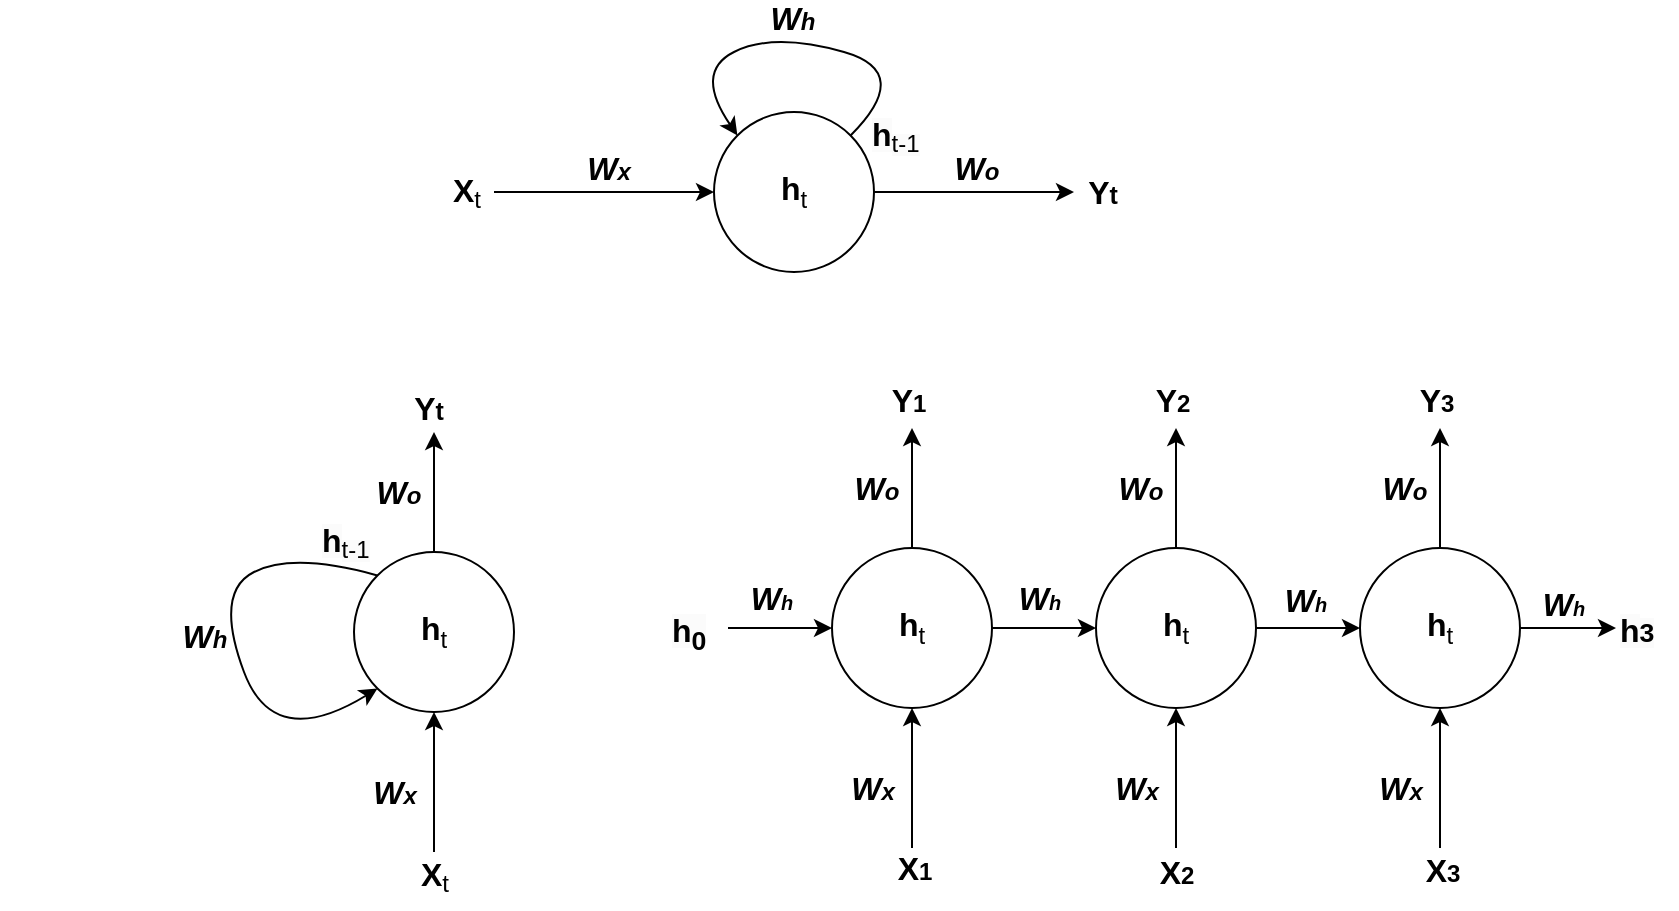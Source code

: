 <mxfile version="21.5.0" type="github">
  <diagram name="Page-1" id="NLrtFPsRYLi89kOF9EQY">
    <mxGraphModel dx="1644" dy="451" grid="1" gridSize="10" guides="1" tooltips="1" connect="1" arrows="1" fold="1" page="1" pageScale="1" pageWidth="850" pageHeight="1100" math="0" shadow="0">
      <root>
        <mxCell id="0" />
        <mxCell id="1" parent="0" />
        <mxCell id="yeGPA09dJD4qr3ePd7-E-1" value="&lt;span style=&quot;font-size: 16px;&quot;&gt;&lt;b&gt;h&lt;/b&gt;&lt;sub style=&quot;font-size: 12px;&quot;&gt;t&lt;/sub&gt;&lt;/span&gt;" style="ellipse;whiteSpace=wrap;html=1;aspect=fixed;" parent="1" vertex="1">
          <mxGeometry x="340" y="150" width="80" height="80" as="geometry" />
        </mxCell>
        <mxCell id="yeGPA09dJD4qr3ePd7-E-3" value="" style="endArrow=classic;html=1;rounded=0;entryX=0;entryY=0.5;entryDx=0;entryDy=0;" parent="1" target="yeGPA09dJD4qr3ePd7-E-1" edge="1">
          <mxGeometry width="50" height="50" relative="1" as="geometry">
            <mxPoint x="230" y="190" as="sourcePoint" />
            <mxPoint x="430" y="110" as="targetPoint" />
            <Array as="points">
              <mxPoint x="270" y="190" />
              <mxPoint x="250" y="190" />
            </Array>
          </mxGeometry>
        </mxCell>
        <mxCell id="yeGPA09dJD4qr3ePd7-E-4" value="&lt;b&gt;&lt;font style=&quot;font-size: 16px;&quot;&gt;X&lt;/font&gt;&lt;/b&gt;&lt;sub style=&quot;font-size: 12px;&quot;&gt;t&lt;/sub&gt;" style="edgeLabel;html=1;align=center;verticalAlign=middle;resizable=0;points=[];" parent="yeGPA09dJD4qr3ePd7-E-3" vertex="1" connectable="0">
          <mxGeometry x="0.152" y="16" relative="1" as="geometry">
            <mxPoint x="-61" y="16" as="offset" />
          </mxGeometry>
        </mxCell>
        <mxCell id="yeGPA09dJD4qr3ePd7-E-5" value="&lt;b style=&quot;border-color: var(--border-color); color: rgb(0, 0, 0); font-family: Helvetica; font-size: 16px; font-style: normal; font-variant-ligatures: normal; font-variant-caps: normal; letter-spacing: normal; orphans: 2; text-align: center; text-indent: 0px; text-transform: none; widows: 2; word-spacing: 0px; -webkit-text-stroke-width: 0px; background-color: rgb(251, 251, 251); text-decoration-thickness: initial; text-decoration-style: initial; text-decoration-color: initial;&quot;&gt;h&lt;/b&gt;&lt;sub style=&quot;border-color: var(--border-color); color: rgb(0, 0, 0); font-family: Helvetica; font-style: normal; font-variant-ligatures: normal; font-variant-caps: normal; font-weight: 400; letter-spacing: normal; orphans: 2; text-align: center; text-indent: 0px; text-transform: none; widows: 2; word-spacing: 0px; -webkit-text-stroke-width: 0px; background-color: rgb(251, 251, 251); text-decoration-thickness: initial; text-decoration-style: initial; text-decoration-color: initial;&quot;&gt;&lt;font style=&quot;font-size: 12px;&quot;&gt;t-1&lt;/font&gt;&lt;/sub&gt;" style="text;whiteSpace=wrap;html=1;" parent="1" vertex="1">
          <mxGeometry x="417" y="145" width="30" height="30" as="geometry" />
        </mxCell>
        <mxCell id="yeGPA09dJD4qr3ePd7-E-6" value="" style="endArrow=classic;html=1;rounded=0;exitX=1;exitY=0.5;exitDx=0;exitDy=0;" parent="1" source="yeGPA09dJD4qr3ePd7-E-1" edge="1">
          <mxGeometry width="50" height="50" relative="1" as="geometry">
            <mxPoint x="520" y="220" as="sourcePoint" />
            <mxPoint x="520" y="190" as="targetPoint" />
            <Array as="points" />
          </mxGeometry>
        </mxCell>
        <mxCell id="yeGPA09dJD4qr3ePd7-E-9" value="&lt;span style=&quot;vertical-align: sub;&quot;&gt;&lt;b style=&quot;&quot;&gt;&lt;span style=&quot;font-size: 16px;&quot;&gt;Y&lt;/span&gt;&lt;span style=&quot;font-size: 12.5px;&quot;&gt;t&lt;/span&gt;&lt;/b&gt;&lt;/span&gt;" style="edgeLabel;html=1;align=center;verticalAlign=middle;resizable=0;points=[];" parent="1" vertex="1" connectable="0">
          <mxGeometry x="320.001" y="200.0" as="geometry">
            <mxPoint x="214" y="-10" as="offset" />
          </mxGeometry>
        </mxCell>
        <mxCell id="yeGPA09dJD4qr3ePd7-E-10" value="" style="curved=1;endArrow=classic;html=1;rounded=0;exitX=1;exitY=0;exitDx=0;exitDy=0;entryX=0;entryY=0;entryDx=0;entryDy=0;" parent="1" source="yeGPA09dJD4qr3ePd7-E-1" target="yeGPA09dJD4qr3ePd7-E-1" edge="1">
          <mxGeometry width="50" height="50" relative="1" as="geometry">
            <mxPoint x="220" y="160" as="sourcePoint" />
            <mxPoint x="270" y="110" as="targetPoint" />
            <Array as="points">
              <mxPoint x="440" y="130" />
              <mxPoint x="370" y="110" />
              <mxPoint x="330" y="130" />
            </Array>
          </mxGeometry>
        </mxCell>
        <mxCell id="yeGPA09dJD4qr3ePd7-E-11" value="&lt;sub style=&quot;&quot;&gt;&lt;b style=&quot;&quot;&gt;&lt;i&gt;&lt;span style=&quot;font-size: 16px;&quot;&gt;W&lt;/span&gt;&lt;span style=&quot;font-size: 12px;&quot;&gt;x&lt;/span&gt;&lt;/i&gt;&lt;/b&gt;&lt;/sub&gt;" style="edgeLabel;html=1;align=center;verticalAlign=middle;resizable=0;points=[];" parent="1" vertex="1" connectable="0">
          <mxGeometry x="223.207" y="198.0" as="geometry">
            <mxPoint x="64" y="-20" as="offset" />
          </mxGeometry>
        </mxCell>
        <mxCell id="yeGPA09dJD4qr3ePd7-E-12" value="&lt;sub style=&quot;&quot;&gt;&lt;b style=&quot;&quot;&gt;&lt;i&gt;&lt;span style=&quot;font-size: 16px;&quot;&gt;W&lt;/span&gt;&lt;span style=&quot;font-size: 12px;&quot;&gt;o&lt;/span&gt;&lt;/i&gt;&lt;/b&gt;&lt;/sub&gt;" style="edgeLabel;html=1;align=center;verticalAlign=middle;resizable=0;points=[];" parent="1" vertex="1" connectable="0">
          <mxGeometry x="406.997" y="198.0" as="geometry">
            <mxPoint x="64" y="-20" as="offset" />
          </mxGeometry>
        </mxCell>
        <mxCell id="yeGPA09dJD4qr3ePd7-E-13" value="&lt;sub style=&quot;&quot;&gt;&lt;b style=&quot;&quot;&gt;&lt;i&gt;&lt;span style=&quot;font-size: 16px;&quot;&gt;W&lt;/span&gt;&lt;span style=&quot;font-size: 12px;&quot;&gt;h&lt;/span&gt;&lt;/i&gt;&lt;/b&gt;&lt;/sub&gt;" style="edgeLabel;html=1;align=center;verticalAlign=middle;resizable=0;points=[];" parent="1" vertex="1" connectable="0">
          <mxGeometry x="314.997" y="123.0" as="geometry">
            <mxPoint x="64" y="-20" as="offset" />
          </mxGeometry>
        </mxCell>
        <mxCell id="NeNG-d02GM8CZWVQfQ4p-1" value="&lt;span style=&quot;font-size: 16px;&quot;&gt;&lt;b&gt;h&lt;/b&gt;&lt;sub style=&quot;font-size: 12px;&quot;&gt;t&lt;/sub&gt;&lt;/span&gt;" style="ellipse;whiteSpace=wrap;html=1;aspect=fixed;" vertex="1" parent="1">
          <mxGeometry x="160" y="370" width="80" height="80" as="geometry" />
        </mxCell>
        <mxCell id="NeNG-d02GM8CZWVQfQ4p-4" value="&lt;b style=&quot;border-color: var(--border-color); color: rgb(0, 0, 0); font-family: Helvetica; font-size: 16px; font-style: normal; font-variant-ligatures: normal; font-variant-caps: normal; letter-spacing: normal; orphans: 2; text-align: center; text-indent: 0px; text-transform: none; widows: 2; word-spacing: 0px; -webkit-text-stroke-width: 0px; background-color: rgb(251, 251, 251); text-decoration-thickness: initial; text-decoration-style: initial; text-decoration-color: initial;&quot;&gt;h&lt;/b&gt;&lt;sub style=&quot;border-color: var(--border-color); color: rgb(0, 0, 0); font-family: Helvetica; font-style: normal; font-variant-ligatures: normal; font-variant-caps: normal; font-weight: 400; letter-spacing: normal; orphans: 2; text-align: center; text-indent: 0px; text-transform: none; widows: 2; word-spacing: 0px; -webkit-text-stroke-width: 0px; background-color: rgb(251, 251, 251); text-decoration-thickness: initial; text-decoration-style: initial; text-decoration-color: initial;&quot;&gt;&lt;font style=&quot;font-size: 12px;&quot;&gt;t-1&lt;/font&gt;&lt;/sub&gt;" style="text;whiteSpace=wrap;html=1;" vertex="1" parent="1">
          <mxGeometry x="142" y="348" width="30" height="30" as="geometry" />
        </mxCell>
        <mxCell id="NeNG-d02GM8CZWVQfQ4p-5" value="" style="endArrow=classic;html=1;rounded=0;exitX=0.5;exitY=0;exitDx=0;exitDy=0;" edge="1" parent="1" source="NeNG-d02GM8CZWVQfQ4p-1">
          <mxGeometry width="50" height="50" relative="1" as="geometry">
            <mxPoint x="340" y="440" as="sourcePoint" />
            <mxPoint x="200" y="310" as="targetPoint" />
            <Array as="points" />
          </mxGeometry>
        </mxCell>
        <mxCell id="NeNG-d02GM8CZWVQfQ4p-6" value="&lt;span style=&quot;vertical-align: sub;&quot;&gt;&lt;b style=&quot;&quot;&gt;&lt;span style=&quot;font-size: 16px;&quot;&gt;Y&lt;/span&gt;&lt;span style=&quot;font-size: 12.5px;&quot;&gt;t&lt;/span&gt;&lt;/b&gt;&lt;/span&gt;" style="edgeLabel;html=1;align=center;verticalAlign=middle;resizable=0;points=[];" vertex="1" connectable="0" parent="1">
          <mxGeometry x="-16.999" y="308.0" as="geometry">
            <mxPoint x="214" y="-10" as="offset" />
          </mxGeometry>
        </mxCell>
        <mxCell id="NeNG-d02GM8CZWVQfQ4p-7" value="" style="curved=1;endArrow=classic;html=1;rounded=0;exitX=0;exitY=0;exitDx=0;exitDy=0;entryX=0;entryY=1;entryDx=0;entryDy=0;" edge="1" parent="1" source="NeNG-d02GM8CZWVQfQ4p-1" target="NeNG-d02GM8CZWVQfQ4p-1">
          <mxGeometry width="50" height="50" relative="1" as="geometry">
            <mxPoint x="40" y="380" as="sourcePoint" />
            <mxPoint x="90" y="330" as="targetPoint" />
            <Array as="points">
              <mxPoint x="130" y="370" />
              <mxPoint x="90" y="390" />
              <mxPoint x="120" y="470" />
            </Array>
          </mxGeometry>
        </mxCell>
        <mxCell id="NeNG-d02GM8CZWVQfQ4p-8" value="&lt;sub style=&quot;&quot;&gt;&lt;b style=&quot;&quot;&gt;&lt;i&gt;&lt;span style=&quot;font-size: 16px;&quot;&gt;W&lt;/span&gt;&lt;span style=&quot;font-size: 12px;&quot;&gt;x&lt;/span&gt;&lt;/i&gt;&lt;/b&gt;&lt;/sub&gt;" style="edgeLabel;html=1;align=center;verticalAlign=middle;resizable=0;points=[];" vertex="1" connectable="0" parent="1">
          <mxGeometry x="115.997" y="510.0" as="geometry">
            <mxPoint x="64" y="-20" as="offset" />
          </mxGeometry>
        </mxCell>
        <mxCell id="NeNG-d02GM8CZWVQfQ4p-9" value="&lt;sub style=&quot;&quot;&gt;&lt;b style=&quot;&quot;&gt;&lt;i&gt;&lt;span style=&quot;font-size: 16px;&quot;&gt;W&lt;/span&gt;&lt;span style=&quot;font-size: 12px;&quot;&gt;o&lt;/span&gt;&lt;/i&gt;&lt;/b&gt;&lt;/sub&gt;" style="edgeLabel;html=1;align=center;verticalAlign=middle;resizable=0;points=[];" vertex="1" connectable="0" parent="1">
          <mxGeometry x="117.997" y="360.0" as="geometry">
            <mxPoint x="64" y="-20" as="offset" />
          </mxGeometry>
        </mxCell>
        <mxCell id="NeNG-d02GM8CZWVQfQ4p-10" value="&lt;sub style=&quot;&quot;&gt;&lt;b style=&quot;&quot;&gt;&lt;i&gt;&lt;span style=&quot;font-size: 16px;&quot;&gt;W&lt;/span&gt;&lt;span style=&quot;font-size: 12px;&quot;&gt;h&lt;/span&gt;&lt;/i&gt;&lt;/b&gt;&lt;/sub&gt;" style="edgeLabel;html=1;align=center;verticalAlign=middle;resizable=0;points=[];" vertex="1" connectable="0" parent="1">
          <mxGeometry x="20.997" y="432.0" as="geometry">
            <mxPoint x="64" y="-20" as="offset" />
          </mxGeometry>
        </mxCell>
        <mxCell id="NeNG-d02GM8CZWVQfQ4p-11" value="" style="endArrow=classic;html=1;rounded=0;entryX=0.5;entryY=1;entryDx=0;entryDy=0;" edge="1" parent="1" target="NeNG-d02GM8CZWVQfQ4p-1">
          <mxGeometry width="50" height="50" relative="1" as="geometry">
            <mxPoint x="200" y="520" as="sourcePoint" />
            <mxPoint x="363" y="340" as="targetPoint" />
          </mxGeometry>
        </mxCell>
        <mxCell id="NeNG-d02GM8CZWVQfQ4p-12" value="&lt;b&gt;&lt;font style=&quot;font-size: 16px;&quot;&gt;X&lt;/font&gt;&lt;/b&gt;&lt;sub style=&quot;font-size: 12px;&quot;&gt;t&lt;/sub&gt;" style="edgeLabel;html=1;align=center;verticalAlign=middle;resizable=0;points=[];" vertex="1" connectable="0" parent="1">
          <mxGeometry x="200" y="532" as="geometry" />
        </mxCell>
        <mxCell id="NeNG-d02GM8CZWVQfQ4p-15" value="&lt;span style=&quot;font-size: 16px;&quot;&gt;&lt;b&gt;h&lt;/b&gt;&lt;sub style=&quot;font-size: 12px;&quot;&gt;t&lt;/sub&gt;&lt;/span&gt;" style="ellipse;whiteSpace=wrap;html=1;aspect=fixed;" vertex="1" parent="1">
          <mxGeometry x="399" y="368" width="80" height="80" as="geometry" />
        </mxCell>
        <mxCell id="NeNG-d02GM8CZWVQfQ4p-16" value="&lt;b style=&quot;border-color: var(--border-color); color: rgb(0, 0, 0); font-family: Helvetica; font-size: 16px; font-style: normal; font-variant-ligatures: normal; font-variant-caps: normal; letter-spacing: normal; orphans: 2; text-align: center; text-indent: 0px; text-transform: none; widows: 2; word-spacing: 0px; -webkit-text-stroke-width: 0px; background-color: rgb(251, 251, 251); text-decoration-thickness: initial; text-decoration-style: initial; text-decoration-color: initial;&quot;&gt;h&lt;sub&gt;0&lt;/sub&gt;&lt;/b&gt;" style="text;whiteSpace=wrap;html=1;" vertex="1" parent="1">
          <mxGeometry x="317" y="393" width="30" height="30" as="geometry" />
        </mxCell>
        <mxCell id="NeNG-d02GM8CZWVQfQ4p-17" value="" style="endArrow=classic;html=1;rounded=0;exitX=0.5;exitY=0;exitDx=0;exitDy=0;" edge="1" parent="1" source="NeNG-d02GM8CZWVQfQ4p-15">
          <mxGeometry width="50" height="50" relative="1" as="geometry">
            <mxPoint x="579" y="438" as="sourcePoint" />
            <mxPoint x="439" y="308" as="targetPoint" />
            <Array as="points" />
          </mxGeometry>
        </mxCell>
        <mxCell id="NeNG-d02GM8CZWVQfQ4p-19" value="&lt;sub style=&quot;&quot;&gt;&lt;b style=&quot;&quot;&gt;&lt;i&gt;&lt;span style=&quot;font-size: 16px;&quot;&gt;W&lt;/span&gt;&lt;span style=&quot;font-size: 12px;&quot;&gt;x&lt;/span&gt;&lt;/i&gt;&lt;/b&gt;&lt;/sub&gt;" style="edgeLabel;html=1;align=center;verticalAlign=middle;resizable=0;points=[];" vertex="1" connectable="0" parent="1">
          <mxGeometry x="354.997" y="508" as="geometry">
            <mxPoint x="64" y="-20" as="offset" />
          </mxGeometry>
        </mxCell>
        <mxCell id="NeNG-d02GM8CZWVQfQ4p-20" value="&lt;sub style=&quot;&quot;&gt;&lt;b style=&quot;&quot;&gt;&lt;i&gt;&lt;span style=&quot;font-size: 16px;&quot;&gt;W&lt;/span&gt;&lt;span style=&quot;font-size: 12px;&quot;&gt;o&lt;/span&gt;&lt;/i&gt;&lt;/b&gt;&lt;/sub&gt;" style="edgeLabel;html=1;align=center;verticalAlign=middle;resizable=0;points=[];" vertex="1" connectable="0" parent="1">
          <mxGeometry x="356.997" y="358.0" as="geometry">
            <mxPoint x="64" y="-20" as="offset" />
          </mxGeometry>
        </mxCell>
        <mxCell id="NeNG-d02GM8CZWVQfQ4p-22" value="" style="endArrow=classic;html=1;rounded=0;entryX=0.5;entryY=1;entryDx=0;entryDy=0;" edge="1" parent="1" target="NeNG-d02GM8CZWVQfQ4p-15">
          <mxGeometry width="50" height="50" relative="1" as="geometry">
            <mxPoint x="439" y="518" as="sourcePoint" />
            <mxPoint x="602" y="338" as="targetPoint" />
          </mxGeometry>
        </mxCell>
        <mxCell id="NeNG-d02GM8CZWVQfQ4p-23" value="&lt;b&gt;&lt;font style=&quot;font-size: 16px;&quot;&gt;X&lt;/font&gt;&lt;font style=&quot;font-size: 12px;&quot;&gt;1&lt;/font&gt;&lt;/b&gt;" style="edgeLabel;html=1;align=center;verticalAlign=middle;resizable=0;points=[];" vertex="1" connectable="0" parent="1">
          <mxGeometry x="447" y="532" as="geometry">
            <mxPoint x="-7" y="-4" as="offset" />
          </mxGeometry>
        </mxCell>
        <mxCell id="NeNG-d02GM8CZWVQfQ4p-24" value="" style="endArrow=classic;html=1;rounded=0;entryX=0;entryY=0.5;entryDx=0;entryDy=0;exitX=1;exitY=0.5;exitDx=0;exitDy=0;" edge="1" parent="1" source="NeNG-d02GM8CZWVQfQ4p-16" target="NeNG-d02GM8CZWVQfQ4p-15">
          <mxGeometry width="50" height="50" relative="1" as="geometry">
            <mxPoint x="330" y="410" as="sourcePoint" />
            <mxPoint x="430" y="340" as="targetPoint" />
          </mxGeometry>
        </mxCell>
        <mxCell id="NeNG-d02GM8CZWVQfQ4p-25" value="&lt;b&gt;&lt;font style=&quot;font-size: 16px;&quot;&gt;Y&lt;/font&gt;&lt;font style=&quot;font-size: 12px;&quot;&gt;1&lt;/font&gt;&lt;/b&gt;" style="edgeLabel;html=1;align=center;verticalAlign=middle;resizable=0;points=[];" vertex="1" connectable="0" parent="1">
          <mxGeometry x="453" y="548" as="geometry">
            <mxPoint x="-16" y="-254" as="offset" />
          </mxGeometry>
        </mxCell>
        <mxCell id="NeNG-d02GM8CZWVQfQ4p-27" value="&lt;span style=&quot;font-size: 16px;&quot;&gt;&lt;b&gt;h&lt;/b&gt;&lt;sub style=&quot;font-size: 12px;&quot;&gt;t&lt;/sub&gt;&lt;/span&gt;" style="ellipse;whiteSpace=wrap;html=1;aspect=fixed;" vertex="1" parent="1">
          <mxGeometry x="531" y="368" width="80" height="80" as="geometry" />
        </mxCell>
        <mxCell id="NeNG-d02GM8CZWVQfQ4p-28" value="" style="endArrow=classic;html=1;rounded=0;exitX=0.5;exitY=0;exitDx=0;exitDy=0;" edge="1" parent="1" source="NeNG-d02GM8CZWVQfQ4p-27">
          <mxGeometry width="50" height="50" relative="1" as="geometry">
            <mxPoint x="711" y="438" as="sourcePoint" />
            <mxPoint x="571" y="308" as="targetPoint" />
            <Array as="points" />
          </mxGeometry>
        </mxCell>
        <mxCell id="NeNG-d02GM8CZWVQfQ4p-29" value="&lt;sub style=&quot;&quot;&gt;&lt;b style=&quot;&quot;&gt;&lt;i&gt;&lt;span style=&quot;font-size: 16px;&quot;&gt;W&lt;/span&gt;&lt;span style=&quot;font-size: 12px;&quot;&gt;x&lt;/span&gt;&lt;/i&gt;&lt;/b&gt;&lt;/sub&gt;" style="edgeLabel;html=1;align=center;verticalAlign=middle;resizable=0;points=[];" vertex="1" connectable="0" parent="1">
          <mxGeometry x="486.997" y="508" as="geometry">
            <mxPoint x="64" y="-20" as="offset" />
          </mxGeometry>
        </mxCell>
        <mxCell id="NeNG-d02GM8CZWVQfQ4p-30" value="&lt;sub style=&quot;&quot;&gt;&lt;b style=&quot;&quot;&gt;&lt;i&gt;&lt;span style=&quot;font-size: 16px;&quot;&gt;W&lt;/span&gt;&lt;span style=&quot;font-size: 12px;&quot;&gt;o&lt;/span&gt;&lt;/i&gt;&lt;/b&gt;&lt;/sub&gt;" style="edgeLabel;html=1;align=center;verticalAlign=middle;resizable=0;points=[];" vertex="1" connectable="0" parent="1">
          <mxGeometry x="488.997" y="358.0" as="geometry">
            <mxPoint x="64" y="-20" as="offset" />
          </mxGeometry>
        </mxCell>
        <mxCell id="NeNG-d02GM8CZWVQfQ4p-31" value="" style="endArrow=classic;html=1;rounded=0;entryX=0.5;entryY=1;entryDx=0;entryDy=0;" edge="1" parent="1" target="NeNG-d02GM8CZWVQfQ4p-27">
          <mxGeometry width="50" height="50" relative="1" as="geometry">
            <mxPoint x="571" y="518" as="sourcePoint" />
            <mxPoint x="734" y="338" as="targetPoint" />
          </mxGeometry>
        </mxCell>
        <mxCell id="NeNG-d02GM8CZWVQfQ4p-32" value="&lt;b&gt;&lt;font style=&quot;font-size: 16px;&quot;&gt;X&lt;/font&gt;&lt;font style=&quot;font-size: 12px;&quot;&gt;2&lt;/font&gt;&lt;/b&gt;" style="edgeLabel;html=1;align=center;verticalAlign=middle;resizable=0;points=[];" vertex="1" connectable="0" parent="1">
          <mxGeometry x="570" y="532" as="geometry">
            <mxPoint x="1" y="-2" as="offset" />
          </mxGeometry>
        </mxCell>
        <mxCell id="NeNG-d02GM8CZWVQfQ4p-33" value="" style="endArrow=classic;html=1;rounded=0;entryX=0;entryY=0.5;entryDx=0;entryDy=0;exitX=1;exitY=0.5;exitDx=0;exitDy=0;" edge="1" parent="1" target="NeNG-d02GM8CZWVQfQ4p-27">
          <mxGeometry width="50" height="50" relative="1" as="geometry">
            <mxPoint x="479" y="408" as="sourcePoint" />
            <mxPoint x="562" y="340" as="targetPoint" />
          </mxGeometry>
        </mxCell>
        <mxCell id="NeNG-d02GM8CZWVQfQ4p-34" value="&lt;b&gt;&lt;font style=&quot;font-size: 16px;&quot;&gt;Y&lt;/font&gt;&lt;font style=&quot;font-size: 12px;&quot;&gt;2&lt;/font&gt;&lt;/b&gt;" style="edgeLabel;html=1;align=center;verticalAlign=middle;resizable=0;points=[];" vertex="1" connectable="0" parent="1">
          <mxGeometry x="585" y="548" as="geometry">
            <mxPoint x="-16" y="-254" as="offset" />
          </mxGeometry>
        </mxCell>
        <mxCell id="NeNG-d02GM8CZWVQfQ4p-35" value="&lt;font style=&quot;&quot;&gt;&lt;b style=&quot;&quot;&gt;&lt;i style=&quot;&quot;&gt;&lt;span style=&quot;font-size: 16px;&quot;&gt;W&lt;/span&gt;&lt;span style=&quot;font-size: 10px;&quot;&gt;h&lt;/span&gt;&lt;/i&gt;&lt;/b&gt;&lt;/font&gt;" style="text;strokeColor=none;align=center;fillColor=none;html=1;verticalAlign=middle;whiteSpace=wrap;rounded=0;" vertex="1" parent="1">
          <mxGeometry x="339" y="378" width="60" height="30" as="geometry" />
        </mxCell>
        <mxCell id="NeNG-d02GM8CZWVQfQ4p-36" value="&lt;font style=&quot;&quot;&gt;&lt;b style=&quot;&quot;&gt;&lt;i style=&quot;&quot;&gt;&lt;span style=&quot;font-size: 16px;&quot;&gt;W&lt;/span&gt;&lt;span style=&quot;font-size: 10px;&quot;&gt;h&lt;/span&gt;&lt;/i&gt;&lt;/b&gt;&lt;/font&gt;" style="text;strokeColor=none;align=center;fillColor=none;html=1;verticalAlign=middle;whiteSpace=wrap;rounded=0;" vertex="1" parent="1">
          <mxGeometry x="473" y="378" width="60" height="30" as="geometry" />
        </mxCell>
        <mxCell id="NeNG-d02GM8CZWVQfQ4p-37" value="&lt;span style=&quot;font-size: 16px;&quot;&gt;&lt;b&gt;h&lt;/b&gt;&lt;sub style=&quot;font-size: 12px;&quot;&gt;t&lt;/sub&gt;&lt;/span&gt;" style="ellipse;whiteSpace=wrap;html=1;aspect=fixed;" vertex="1" parent="1">
          <mxGeometry x="663" y="368" width="80" height="80" as="geometry" />
        </mxCell>
        <mxCell id="NeNG-d02GM8CZWVQfQ4p-38" value="" style="endArrow=classic;html=1;rounded=0;exitX=0.5;exitY=0;exitDx=0;exitDy=0;" edge="1" parent="1" source="NeNG-d02GM8CZWVQfQ4p-37">
          <mxGeometry width="50" height="50" relative="1" as="geometry">
            <mxPoint x="843" y="438" as="sourcePoint" />
            <mxPoint x="703" y="308" as="targetPoint" />
            <Array as="points" />
          </mxGeometry>
        </mxCell>
        <mxCell id="NeNG-d02GM8CZWVQfQ4p-39" value="&lt;sub style=&quot;&quot;&gt;&lt;b style=&quot;&quot;&gt;&lt;i&gt;&lt;span style=&quot;font-size: 16px;&quot;&gt;W&lt;/span&gt;&lt;span style=&quot;font-size: 12px;&quot;&gt;x&lt;/span&gt;&lt;/i&gt;&lt;/b&gt;&lt;/sub&gt;" style="edgeLabel;html=1;align=center;verticalAlign=middle;resizable=0;points=[];" vertex="1" connectable="0" parent="1">
          <mxGeometry x="618.997" y="508" as="geometry">
            <mxPoint x="64" y="-20" as="offset" />
          </mxGeometry>
        </mxCell>
        <mxCell id="NeNG-d02GM8CZWVQfQ4p-40" value="&lt;sub style=&quot;&quot;&gt;&lt;b style=&quot;&quot;&gt;&lt;i&gt;&lt;span style=&quot;font-size: 16px;&quot;&gt;W&lt;/span&gt;&lt;span style=&quot;font-size: 12px;&quot;&gt;o&lt;/span&gt;&lt;/i&gt;&lt;/b&gt;&lt;/sub&gt;" style="edgeLabel;html=1;align=center;verticalAlign=middle;resizable=0;points=[];" vertex="1" connectable="0" parent="1">
          <mxGeometry x="620.997" y="358.0" as="geometry">
            <mxPoint x="64" y="-20" as="offset" />
          </mxGeometry>
        </mxCell>
        <mxCell id="NeNG-d02GM8CZWVQfQ4p-41" value="" style="endArrow=classic;html=1;rounded=0;entryX=0.5;entryY=1;entryDx=0;entryDy=0;" edge="1" parent="1" target="NeNG-d02GM8CZWVQfQ4p-37">
          <mxGeometry width="50" height="50" relative="1" as="geometry">
            <mxPoint x="703" y="518" as="sourcePoint" />
            <mxPoint x="866" y="338" as="targetPoint" />
          </mxGeometry>
        </mxCell>
        <mxCell id="NeNG-d02GM8CZWVQfQ4p-42" value="&lt;b&gt;&lt;font style=&quot;font-size: 16px;&quot;&gt;X&lt;/font&gt;&lt;font style=&quot;font-size: 12px;&quot;&gt;3&lt;/font&gt;&lt;/b&gt;" style="edgeLabel;html=1;align=center;verticalAlign=middle;resizable=0;points=[];" vertex="1" connectable="0" parent="1">
          <mxGeometry x="699" y="529" as="geometry">
            <mxPoint x="5" as="offset" />
          </mxGeometry>
        </mxCell>
        <mxCell id="NeNG-d02GM8CZWVQfQ4p-43" value="" style="endArrow=classic;html=1;rounded=0;entryX=0;entryY=0.5;entryDx=0;entryDy=0;exitX=1;exitY=0.5;exitDx=0;exitDy=0;" edge="1" parent="1" target="NeNG-d02GM8CZWVQfQ4p-37">
          <mxGeometry width="50" height="50" relative="1" as="geometry">
            <mxPoint x="611" y="408" as="sourcePoint" />
            <mxPoint x="694" y="340" as="targetPoint" />
          </mxGeometry>
        </mxCell>
        <mxCell id="NeNG-d02GM8CZWVQfQ4p-44" value="&lt;b&gt;&lt;font style=&quot;font-size: 16px;&quot;&gt;Y&lt;/font&gt;&lt;font style=&quot;font-size: 12px;&quot;&gt;3&lt;/font&gt;&lt;/b&gt;" style="edgeLabel;html=1;align=center;verticalAlign=middle;resizable=0;points=[];" vertex="1" connectable="0" parent="1">
          <mxGeometry x="717" y="548" as="geometry">
            <mxPoint x="-16" y="-254" as="offset" />
          </mxGeometry>
        </mxCell>
        <mxCell id="NeNG-d02GM8CZWVQfQ4p-45" value="&lt;font style=&quot;&quot;&gt;&lt;b style=&quot;&quot;&gt;&lt;i style=&quot;&quot;&gt;&lt;span style=&quot;font-size: 16px;&quot;&gt;W&lt;/span&gt;&lt;span style=&quot;font-size: 10px;&quot;&gt;h&lt;/span&gt;&lt;/i&gt;&lt;/b&gt;&lt;/font&gt;" style="text;strokeColor=none;align=center;fillColor=none;html=1;verticalAlign=middle;whiteSpace=wrap;rounded=0;" vertex="1" parent="1">
          <mxGeometry x="606" y="379" width="60" height="30" as="geometry" />
        </mxCell>
        <mxCell id="NeNG-d02GM8CZWVQfQ4p-47" value="" style="endArrow=classic;html=1;rounded=0;exitX=1;exitY=0.5;exitDx=0;exitDy=0;entryX=0;entryY=0.5;entryDx=0;entryDy=0;" edge="1" parent="1" source="NeNG-d02GM8CZWVQfQ4p-37" target="NeNG-d02GM8CZWVQfQ4p-48">
          <mxGeometry width="50" height="50" relative="1" as="geometry">
            <mxPoint x="550" y="390" as="sourcePoint" />
            <mxPoint x="790" y="400" as="targetPoint" />
          </mxGeometry>
        </mxCell>
        <mxCell id="NeNG-d02GM8CZWVQfQ4p-48" value="&lt;b style=&quot;border-color: var(--border-color); color: rgb(0, 0, 0); font-family: Helvetica; font-size: 16px; font-style: normal; font-variant-ligatures: normal; font-variant-caps: normal; letter-spacing: normal; orphans: 2; text-align: center; text-indent: 0px; text-transform: none; widows: 2; word-spacing: 0px; -webkit-text-stroke-width: 0px; background-color: rgb(251, 251, 251); text-decoration-thickness: initial; text-decoration-style: initial; text-decoration-color: initial;&quot;&gt;h&lt;/b&gt;&lt;b style=&quot;border-color: var(--border-color); color: rgb(0, 0, 0); font-family: Helvetica; font-style: normal; font-variant-ligatures: normal; font-variant-caps: normal; letter-spacing: normal; orphans: 2; text-align: center; text-indent: 0px; text-transform: none; widows: 2; word-spacing: 0px; -webkit-text-stroke-width: 0px; background-color: rgb(251, 251, 251); text-decoration-thickness: initial; text-decoration-style: initial; text-decoration-color: initial; font-size: 13.333px;&quot;&gt;3&lt;/b&gt;" style="text;whiteSpace=wrap;html=1;" vertex="1" parent="1">
          <mxGeometry x="791" y="393" width="30" height="30" as="geometry" />
        </mxCell>
        <mxCell id="NeNG-d02GM8CZWVQfQ4p-49" value="&lt;font style=&quot;&quot;&gt;&lt;b style=&quot;&quot;&gt;&lt;i style=&quot;&quot;&gt;&lt;span style=&quot;font-size: 16px;&quot;&gt;W&lt;/span&gt;&lt;span style=&quot;font-size: 10px;&quot;&gt;h&lt;/span&gt;&lt;/i&gt;&lt;/b&gt;&lt;/font&gt;" style="text;strokeColor=none;align=center;fillColor=none;html=1;verticalAlign=middle;whiteSpace=wrap;rounded=0;" vertex="1" parent="1">
          <mxGeometry x="735" y="381" width="60" height="30" as="geometry" />
        </mxCell>
      </root>
    </mxGraphModel>
  </diagram>
</mxfile>
